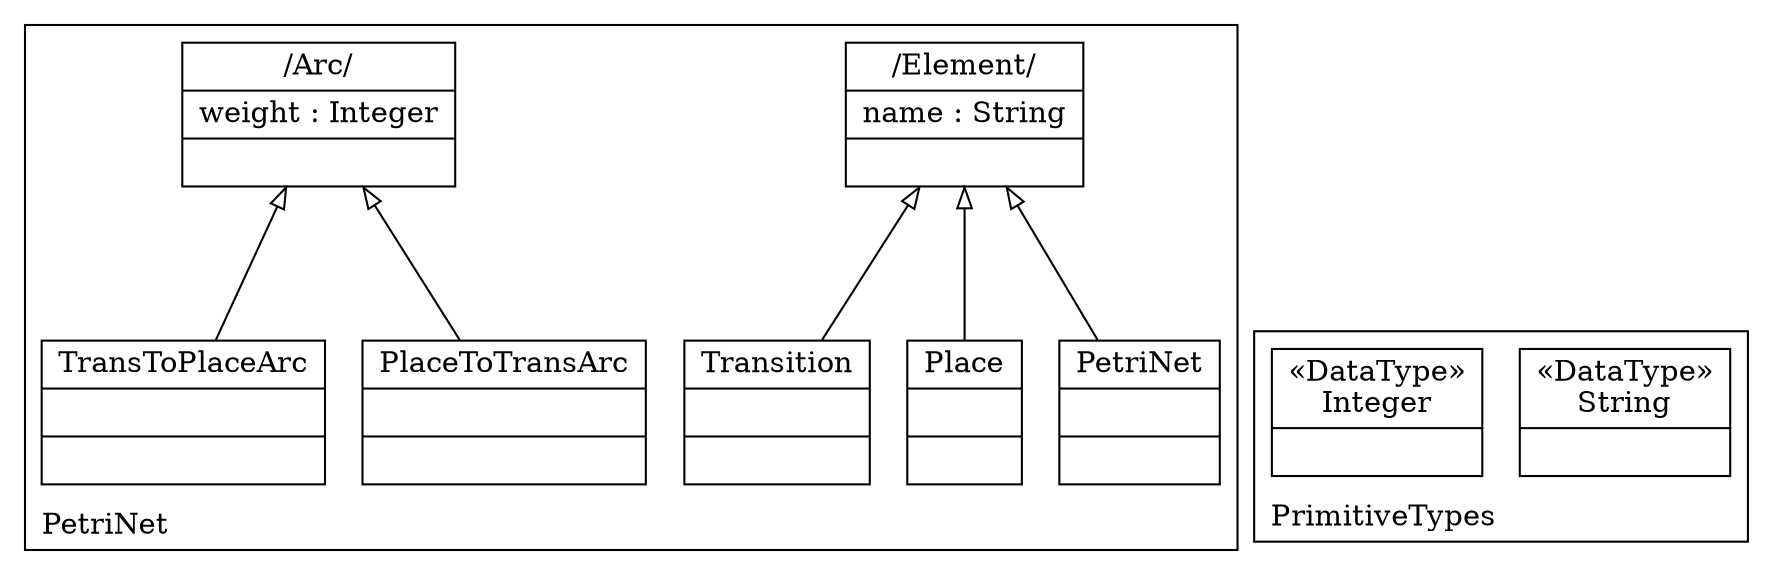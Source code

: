 digraph "KM3 Model in DOT" {
graph[rankdir=BT,labeljust=l,labelloc=t,nodeSep=0.75,compound=true];
 subgraph "cluster_PetriNet"{
labelloc=t
color=black
label=PetriNet
 node[shape=record];
Element[label="{/Element/|name : String| }"]
;
 node[shape=record];
PetriNet[label="{PetriNet| | }"]
 PetriNet->Element[arrowhead=onormal,group=Element,minlen=2,constraint=true,]
;
 node[shape=record];
Place[label="{Place| | }"]
 Place->Element[arrowhead=onormal,group=Element,minlen=2,constraint=true,]
;
 node[shape=record];
Transition[label="{Transition| | }"]
 Transition->Element[arrowhead=onormal,group=Element,minlen=2,constraint=true,]
;
 node[shape=record];
Arc[label="{/Arc/|weight : Integer| }"]
;
 node[shape=record];
PlaceToTransArc[label="{PlaceToTransArc| | }"]
 PlaceToTransArc->Arc[arrowhead=onormal,group=Arc,minlen=2,constraint=true,]
;
 node[shape=record];
TransToPlaceArc[label="{TransToPlaceArc| | }"]
 TransToPlaceArc->Arc[arrowhead=onormal,group=Arc,minlen=2,constraint=true,]
;

} subgraph "cluster_PrimitiveTypes"{
labelloc=t
color=black
label=PrimitiveTypes
 node[shape=record];
String[label="{&#171;DataType&#187;\nString|}"]
;
 node[shape=record];
Integer[label="{&#171;DataType&#187;\nInteger|}"]
;

}
}